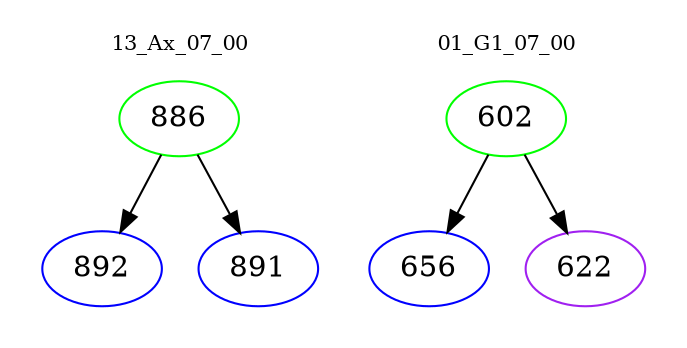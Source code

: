 digraph{
subgraph cluster_0 {
color = white
label = "13_Ax_07_00";
fontsize=10;
T0_886 [label="886", color="green"]
T0_886 -> T0_892 [color="black"]
T0_892 [label="892", color="blue"]
T0_886 -> T0_891 [color="black"]
T0_891 [label="891", color="blue"]
}
subgraph cluster_1 {
color = white
label = "01_G1_07_00";
fontsize=10;
T1_602 [label="602", color="green"]
T1_602 -> T1_656 [color="black"]
T1_656 [label="656", color="blue"]
T1_602 -> T1_622 [color="black"]
T1_622 [label="622", color="purple"]
}
}
